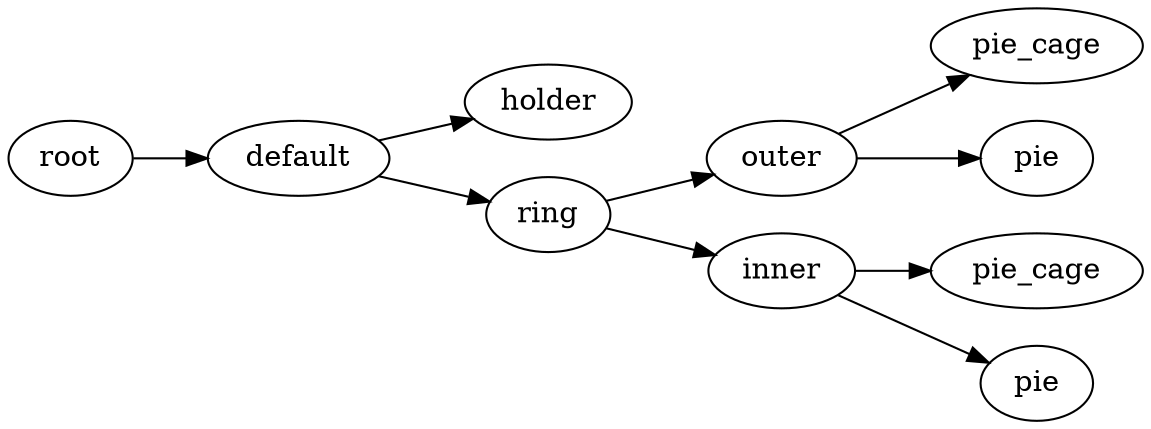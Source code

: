 digraph default {
	graph [rankdir=LR]
	root_1 [label=root href="javascript:s=&quot;\(\)\nNone&quot;; console.log(s); alert(s);"]
	default_2 [label=default href="javascript:s=&quot;\(&#x27;default&#x27;,\)\nDivingKnifeHolder&quot;; console.log(s); alert(s);" tooltip=DivingKnifeHolder]
	holder_3 [label=holder href="javascript:s=&quot;\(&#x27;default&#x27;,\ &#x27;holder&#x27;\)\nLinearExtrude&quot;; console.log(s); alert(s);" tooltip=LinearExtrude]
	ring_4 [label=ring href="javascript:s=&quot;\(&#x27;default&#x27;,\ &#x27;ring&#x27;\)\nPipe&quot;; console.log(s); alert(s);" tooltip=Pipe]
	outer_5 [label=outer href="javascript:s=&quot;\(&#x27;default&#x27;,\ &#x27;ring&#x27;,\ &#x27;outer&#x27;\)\nPie&quot;; console.log(s); alert(s);" tooltip=Pie]
	pie_cage_6 [label=pie_cage href="javascript:s=&quot;\(&#x27;default&#x27;,\ &#x27;ring&#x27;,\ &#x27;outer&#x27;,\ &#x27;pie_cage&#x27;\)\nCylinder&quot;; console.log(s); alert(s);" tooltip=Cylinder]
	pie_7 [label=pie href="javascript:s=&quot;\(&#x27;default&#x27;,\ &#x27;ring&#x27;,\ &#x27;outer&#x27;,\ &#x27;pie&#x27;\)\nRotateExtrude&quot;; console.log(s); alert(s);" tooltip=RotateExtrude]
	inner_8 [label=inner href="javascript:s=&quot;\(&#x27;default&#x27;,\ &#x27;ring&#x27;,\ &#x27;inner&#x27;\)\nPie&quot;; console.log(s); alert(s);" tooltip=Pie]
	pie_cage_9 [label=pie_cage href="javascript:s=&quot;\(&#x27;default&#x27;,\ &#x27;ring&#x27;,\ &#x27;inner&#x27;,\ &#x27;pie_cage&#x27;\)\nCylinder&quot;; console.log(s); alert(s);" tooltip=Cylinder]
	pie_10 [label=pie href="javascript:s=&quot;\(&#x27;default&#x27;,\ &#x27;ring&#x27;,\ &#x27;inner&#x27;,\ &#x27;pie&#x27;\)\nRotateExtrude&quot;; console.log(s); alert(s);" tooltip=RotateExtrude]
	root_1 -> default_2
	default_2 -> holder_3
	default_2 -> ring_4
	ring_4 -> outer_5
	outer_5 -> pie_cage_6
	outer_5 -> pie_7
	ring_4 -> inner_8
	inner_8 -> pie_cage_9
	inner_8 -> pie_10
}
